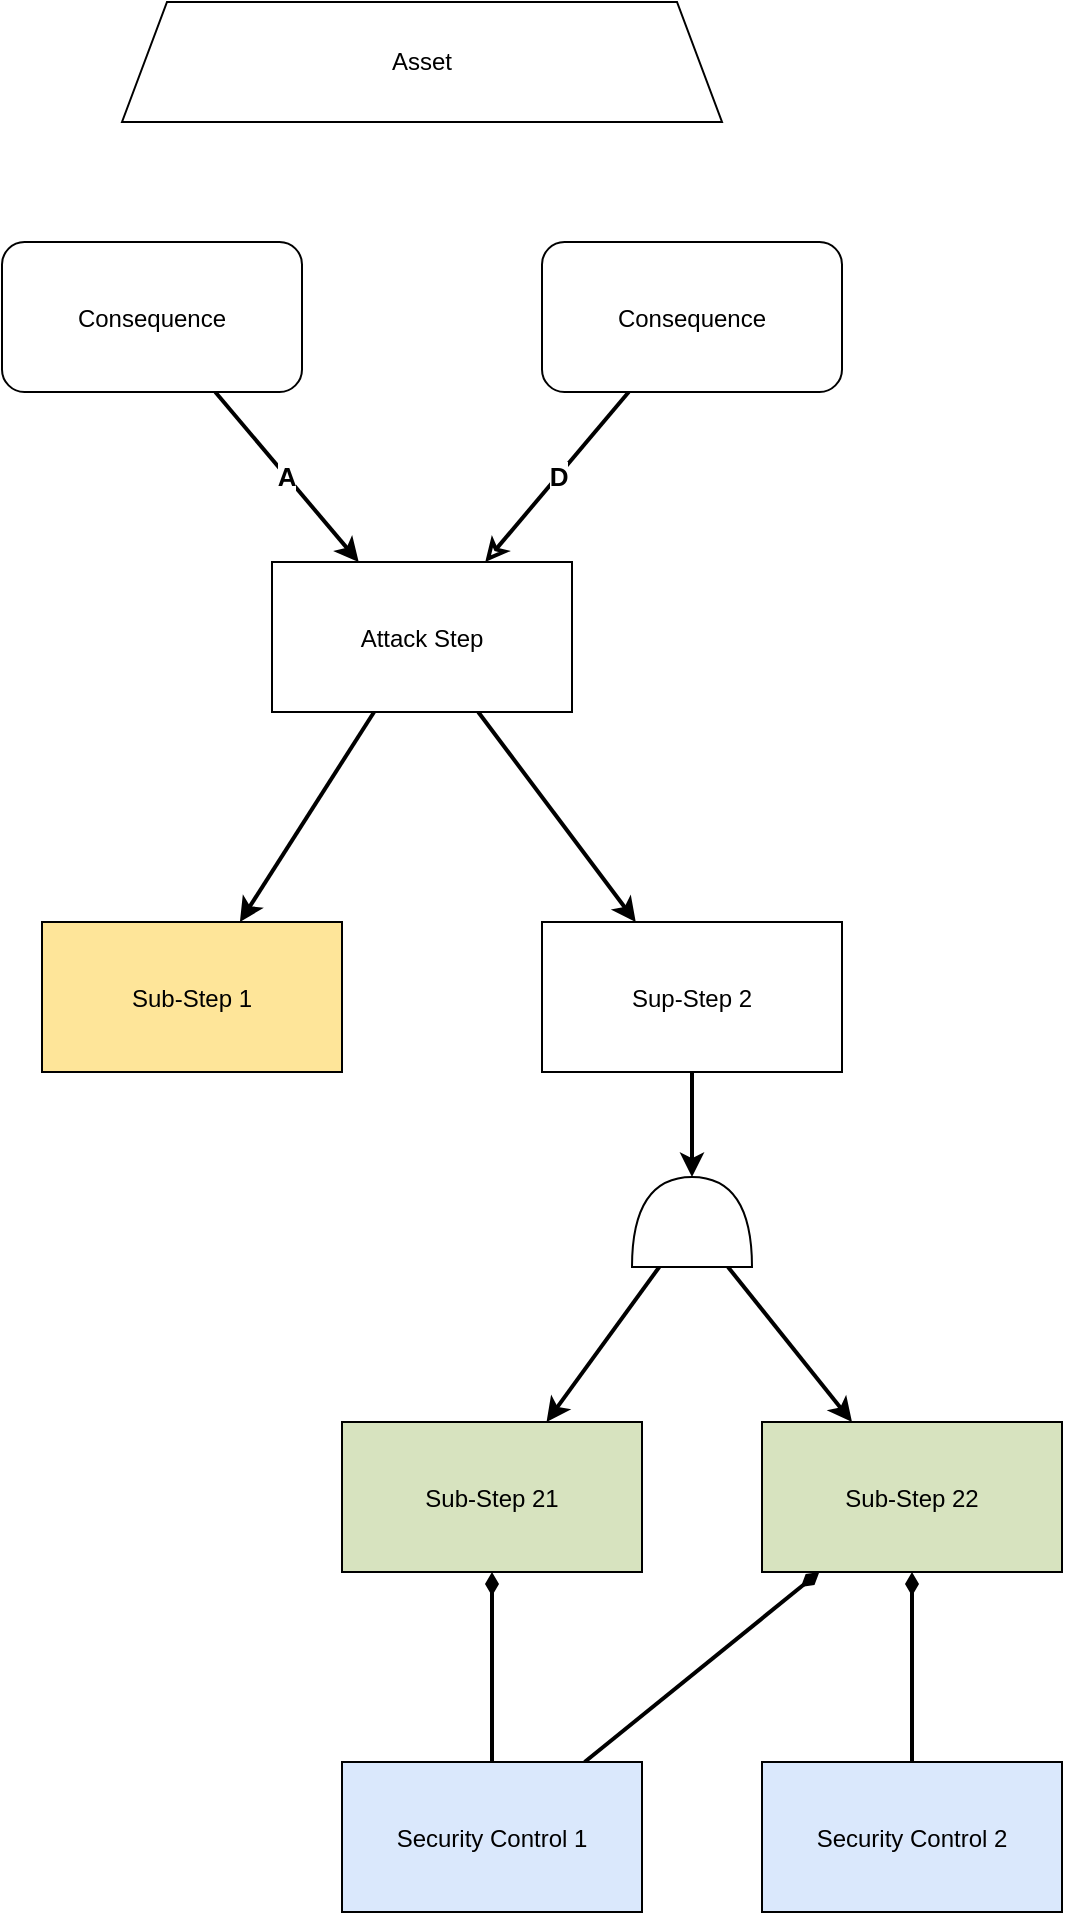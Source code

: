 <mxfile compressed="false" version="18.0.1" type="device">
  <diagram id="zNMCXYOBYckHPa1j1fsk" name="Seite-1">
    <mxGraphModel dx="1102" dy="857" grid="1" gridSize="10" guides="1" tooltips="1" connect="1" arrows="1" fold="1" page="1" pageScale="1" pageWidth="827" pageHeight="1169" math="0" shadow="0">
      <root>
        <object tooltip="" id="0">
          <ag_global_attributes>
            <ag_global_attribute name="Exposure" value="" iconName="lock_circle" min="1" max="3" />
            <ag_global_attribute name="Vulnerability" value="" iconName="shield" min="1" max="3" />
          </ag_global_attributes>
          <ag_attributes />
          <ag_computed_attributes />
          <ag_aggregation_functions>
            <ag_aggregation_function name="default" id="6b1d22791hih8" fn="function (collection) {&#xa;    var worstNodeLike = collection.childAttributes[0];&#xa;    var worstNodeRisk = collection.childAttributes[0];&#xa;    var maxLikelihood = 0;&#xa;    var maxRisk = &quot;L&quot;;&#xa;    var maxImpact = &quot;E&quot;;&#xa;    var hadEdgeWeight = false;&#xa;    var riskMatrix = {&#xa;        &quot;D&quot;: [&quot;L&quot;, &quot;L&quot;, &quot;L&quot;, &quot;M&quot;, &quot;S&quot;],&#xa;        &quot;C&quot;: [&quot;L&quot;, &quot;L&quot;, &quot;M&quot;, &quot;S&quot;, &quot;H&quot;],&#xa;        &quot;B&quot;: [&quot;L&quot;, &quot;M&quot;, &quot;S&quot;, &quot;H&quot;, &quot;E&quot;],&#xa;        &quot;A&quot;: [&quot;M&quot;, &quot;S&quot;, &quot;H&quot;, &quot;H&quot;, &quot;V&quot;]&#xa;    };&#xa;    var edgeWeights = [&quot;D&quot;, &quot;C&quot;, &quot;B&quot;, &quot;A&quot;];&#xa;&#xa;    /*&#xa;    Returns&#xa;        - &lt; 0 if risk1 &lt; risk2&#xa;        - = 0 if risk1 = risk2&#xa;        - &gt; 0 if risk1 &gt; risk2&#xa;        - null if either risk is not in [&quot;L&quot;, &quot;M&quot;, &quot;S&quot;, &quot;H&quot;, &quot;V&quot;]&#xa;    */&#xa;    var compareRisk = function(risk1, risk2) {&#xa;        var values = [&quot;L&quot;, &quot;M&quot;, &quot;S&quot;, &quot;H&quot;, &quot;V&quot;];&#xa;        var index_risk1 = values.indexOf(risk1);&#xa;        var index_risk2 = values.indexOf(risk2);&#xa;&#xa;        if (index_risk1 == -1 || index_risk2 == -1) {&#xa;            return null;&#xa;        }&#xa;        return index_risk1 - index_risk2;&#xa;&#xa;    }&#xa;    collection.childAttributes.forEach(function(child) {&#xa;        var likelihood = 0;&#xa;&#xa;        if (&quot;_likelihood&quot; in child.attributes) {&#xa;            likelihood = child.attributes[&quot;_likelihood&quot;];&#xa;        } else if (&quot;Exposure&quot; in child.attributes &amp;&amp; &quot;Vulnerability&quot; in child.attributes) {&#xa;            likelihood = parseInt(child.attributes[&quot;Exposure&quot;]) + parseInt(child.attributes[&quot;Vulnerability&quot;]) - 1;&#xa;        }&#xa;&#xa;        if (edgeWeights.indexOf(child.edgeWeight) &gt;= 0) {&#xa;            hadEdgeWeight = true;&#xa;            var impact = child.edgeWeight;&#xa;            var risk = riskMatrix[impact][likelihood - 1];&#xa;            if(compareRisk(risk, maxRisk) &gt; 0) {&#xa;                maxRisk = risk;&#xa;                maxImpact = impact;&#xa;                maxLikelihood = likelihood;&#xa;                worstNodeRisk = child;&#xa;            }&#xa;        } else {&#xa;            if (likelihood &gt; maxLikelihood) {&#xa;                maxLikelihood = likelihood;&#xa;                worstNodeLike = child;&#xa;            }&#xa;        }&#xa;    });&#xa;&#xa;    var result = worstNodeLike.attributes;&#xa;    if(hadEdgeWeight) {&#xa;        result = worstNodeRisk.attributes;&#xa;        result._risk = maxRisk;&#xa;    }&#xa;    result._likelihood = maxLikelihood;&#xa;    return result;&#xa;}" />
            <ag_aggregation_function name="AND" id="gf0d4f199018" fn="function(collection){&#xa;&#xa;    var product = 1;&#xa;    var n = 0;&#xa;&#xa;    collection.childAttributes.forEach(function(child){        &#xa;        var likelihood =  parseInt(child.attributes[&quot;Exposure&quot;]) + parseInt(child.attributes[&quot;Vulnerability&quot;]) - 1;&#xa;        n += 1;&#xa;        product *= likelihood;&#xa;    });&#xa;&#xa;    product = Math.ceil(product / Math.pow(5, n-1));&#xa;&#xa;    return {&quot;_likelihood&quot;: product}&#xa;}" />
          </ag_aggregation_functions>
          <ag_computed_attributes_functions>
            <ag_computed_attributes_function name="default" id="dbg60ff69g9a" fn="function(collection){ &#xa;    if (&quot;_risk&quot; in collection.cellAttributes) {  &#xa;        return collection.cellAttributes[&quot;_risk&quot;];  &#xa;    } else if (&quot;_likelihood&quot; in collection.cellAttributes){&#xa;        return collection.cellAttributes[&quot;_likelihood&quot;];&#xa;    } else { &#xa;        return parseInt(collection.cellAttributes[&quot;Exposure&quot;]) + parseInt(collection.cellAttributes[&quot;Vulnerability&quot;]) - 1; &#xa;    } &#xa;}" />
          </ag_computed_attributes_functions>
          <mxCell />
        </object>
        <object tooltip="" id="1">
          <ag_attributes />
          <ag_computed_attributes />
          <mxCell parent="0" />
        </object>
        <object label="Asset" id="746xIQmpy0CREaIetn3r-1">
          <ag_attributes />
          <ag_computed_attributes />
          <mxCell style="whiteSpace=wrap;shape=trapezoid;size=0.075;" vertex="1" parent="1">
            <mxGeometry x="240" y="50" width="300" height="60" as="geometry" />
          </mxCell>
        </object>
        <object label="A" id="746xIQmpy0CREaIetn3r-2">
          <ag_attributes />
          <ag_computed_attributes />
          <mxCell style="rounded=0;orthogonalLoop=1;jettySize=auto;html=1;strokeWidth=2;fontSize=13;fontStyle=1" edge="1" parent="1" source="746xIQmpy0CREaIetn3r-3" target="746xIQmpy0CREaIetn3r-6">
            <mxGeometry relative="1" as="geometry" />
          </mxCell>
        </object>
        <object label="Consequence" id="746xIQmpy0CREaIetn3r-3">
          <ag_aggregation_function_reference ag_aggregation_function_reference="6b1d22791hih8" />
          <ag_computed_attributes_function_reference ag_computed_attributes_function_reference="dbg60ff69g9a" />
          <ag_attributes label="Sub-Step 1" Exposure="1" Vulnerability="1" _likelihood="1" _risk="M" />
          <ag_computed_attributes default="M" />
          <mxCell style="shape=attackgraphs.node;rounded=1" vertex="1" parent="1">
            <mxGeometry x="180" y="170" width="150" height="75" as="geometry" />
          </mxCell>
        </object>
        <object id="746xIQmpy0CREaIetn3r-4">
          <ag_attributes />
          <ag_computed_attributes />
          <mxCell style="rounded=0;orthogonalLoop=1;jettySize=auto;html=1;strokeWidth=2;" edge="1" parent="1" source="746xIQmpy0CREaIetn3r-6" target="746xIQmpy0CREaIetn3r-7">
            <mxGeometry relative="1" as="geometry" />
          </mxCell>
        </object>
        <object id="746xIQmpy0CREaIetn3r-5">
          <ag_attributes />
          <ag_computed_attributes />
          <mxCell style="edgeStyle=none;rounded=0;orthogonalLoop=1;jettySize=auto;html=1;strokeWidth=2;" edge="1" parent="1" source="746xIQmpy0CREaIetn3r-6" target="746xIQmpy0CREaIetn3r-9">
            <mxGeometry relative="1" as="geometry" />
          </mxCell>
        </object>
        <object label="Attack Step" id="746xIQmpy0CREaIetn3r-6">
          <ag_aggregation_function_reference ag_aggregation_function_reference="6b1d22791hih8" />
          <ag_computed_attributes_function_reference ag_computed_attributes_function_reference="dbg60ff69g9a" />
          <ag_attributes label="Sub-Step 1" Exposure="1" Vulnerability="1" _likelihood="1" />
          <ag_computed_attributes default="1" />
          <mxCell style="shape=attackgraphs.node;" vertex="1" parent="1">
            <mxGeometry x="315" y="330" width="150" height="75" as="geometry" />
          </mxCell>
        </object>
        <object label="Sub-Step 1" Exposure="1" Vulnerability="1" id="746xIQmpy0CREaIetn3r-7">
          <ag_aggregation_function_reference ag_aggregation_function_reference="6b1d22791hih8" />
          <ag_computed_attributes_function_reference ag_computed_attributes_function_reference="dbg60ff69g9a" />
          <ag_attributes />
          <ag_computed_attributes default="1" />
          <mxCell style="shape=attackgraphs.node;fillColor=#FEE599" vertex="1" parent="1">
            <mxGeometry x="200" y="510" width="150" height="75" as="geometry" />
          </mxCell>
        </object>
        <object id="746xIQmpy0CREaIetn3r-8">
          <ag_attributes />
          <ag_computed_attributes />
          <mxCell style="edgeStyle=none;rounded=0;orthogonalLoop=1;jettySize=auto;html=1;strokeWidth=2;" edge="1" parent="1" source="746xIQmpy0CREaIetn3r-9" target="746xIQmpy0CREaIetn3r-17">
            <mxGeometry relative="1" as="geometry" />
          </mxCell>
        </object>
        <object label="Sup-Step 2" id="746xIQmpy0CREaIetn3r-9">
          <ag_aggregation_function_reference ag_aggregation_function_reference="6b1d22791hih8" />
          <ag_computed_attributes_function_reference ag_computed_attributes_function_reference="dbg60ff69g9a" />
          <ag_attributes _likelihood="1" />
          <ag_computed_attributes default="1" />
          <mxCell style="shape=attackgraphs.node;" vertex="1" parent="1">
            <mxGeometry x="450" y="510" width="150" height="75" as="geometry" />
          </mxCell>
        </object>
        <object id="746xIQmpy0CREaIetn3r-10">
          <ag_attributes />
          <ag_computed_attributes />
          <mxCell style="edgeStyle=none;rounded=0;orthogonalLoop=1;jettySize=auto;html=1;strokeWidth=2;startArrow=diamondThin;startFill=1;endArrow=none;endFill=0;" edge="1" parent="1" source="746xIQmpy0CREaIetn3r-11" target="746xIQmpy0CREaIetn3r-18">
            <mxGeometry relative="1" as="geometry" />
          </mxCell>
        </object>
        <object label="Sub-Step 21" Exposure="1" Vulnerability="2" id="746xIQmpy0CREaIetn3r-11">
          <ag_aggregation_function_reference ag_aggregation_function_reference="73f575i0ghij5" />
          <ag_computed_attributes_function_reference ag_computed_attributes_function_reference="dbg60ff69g9a" />
          <ag_attributes />
          <ag_computed_attributes default="2" />
          <mxCell style="shape=attackgraphs.node;fillColor=#D7E3BF" vertex="1" parent="1">
            <mxGeometry x="350" y="760" width="150" height="75" as="geometry" />
          </mxCell>
        </object>
        <object id="746xIQmpy0CREaIetn3r-12">
          <ag_attributes />
          <ag_computed_attributes />
          <mxCell style="edgeStyle=none;rounded=0;orthogonalLoop=1;jettySize=auto;html=1;strokeWidth=2;endArrow=none;startArrow=diamondThin;startFill=1;endFill=0;" edge="1" parent="1" source="746xIQmpy0CREaIetn3r-14" target="746xIQmpy0CREaIetn3r-19">
            <mxGeometry relative="1" as="geometry" />
          </mxCell>
        </object>
        <object id="746xIQmpy0CREaIetn3r-13">
          <ag_attributes />
          <ag_computed_attributes />
          <mxCell style="edgeStyle=none;rounded=0;orthogonalLoop=1;jettySize=auto;html=1;strokeWidth=2;fontSize=13;startArrow=diamondThin;startFill=1;endArrow=none;endFill=0;" edge="1" parent="1" source="746xIQmpy0CREaIetn3r-14" target="746xIQmpy0CREaIetn3r-18">
            <mxGeometry relative="1" as="geometry" />
          </mxCell>
        </object>
        <object label="Sub-Step 22" Exposure="2" Vulnerability="1" id="746xIQmpy0CREaIetn3r-14">
          <ag_aggregation_function_reference ag_aggregation_function_reference="73f575i0ghij5" />
          <ag_computed_attributes_function_reference ag_computed_attributes_function_reference="dbg60ff69g9a" />
          <ag_attributes />
          <ag_computed_attributes default="2" />
          <mxCell style="shape=attackgraphs.node;fillColor=#D7E3BF" vertex="1" parent="1">
            <mxGeometry x="560" y="760" width="150" height="75" as="geometry" />
          </mxCell>
        </object>
        <object id="746xIQmpy0CREaIetn3r-15">
          <ag_attributes />
          <ag_computed_attributes />
          <mxCell style="edgeStyle=none;rounded=0;orthogonalLoop=1;jettySize=auto;html=1;strokeWidth=2;" edge="1" parent="1" source="746xIQmpy0CREaIetn3r-17" target="746xIQmpy0CREaIetn3r-11">
            <mxGeometry relative="1" as="geometry" />
          </mxCell>
        </object>
        <object id="746xIQmpy0CREaIetn3r-16">
          <ag_attributes />
          <ag_computed_attributes />
          <mxCell style="edgeStyle=none;rounded=0;orthogonalLoop=1;jettySize=auto;html=1;strokeWidth=2;" edge="1" parent="1" source="746xIQmpy0CREaIetn3r-17" target="746xIQmpy0CREaIetn3r-14">
            <mxGeometry relative="1" as="geometry" />
          </mxCell>
        </object>
        <object id="746xIQmpy0CREaIetn3r-17">
          <ag_aggregation_function_reference ag_aggregation_function_reference="gf0d4f199018" />
          <ag_attributes _likelihood="1" />
          <ag_computed_attributes />
          <mxCell style="shape=or;whiteSpace=wrap;html=1;rotation=-90;" vertex="1" parent="1">
            <mxGeometry x="502.5" y="630" width="45" height="60" as="geometry" />
          </mxCell>
        </object>
        <object label="Security Control 1" Exposure="" Vulnerability="" id="746xIQmpy0CREaIetn3r-18">
          <ag_attributes />
          <ag_computed_attributes />
          <mxCell style="shape=attackgraphs.node;fillColor=#DAE8FC" vertex="1" parent="1">
            <mxGeometry x="350" y="930" width="150" height="75" as="geometry" />
          </mxCell>
        </object>
        <object label="Security Control 2" Exposure="" Vulnerability="" id="746xIQmpy0CREaIetn3r-19">
          <ag_attributes />
          <ag_computed_attributes />
          <mxCell style="shape=attackgraphs.node;fillColor=#DAE8FC" vertex="1" parent="1">
            <mxGeometry x="560" y="930" width="150" height="75" as="geometry" />
          </mxCell>
        </object>
        <object label="D" id="746xIQmpy0CREaIetn3r-20">
          <ag_attributes />
          <ag_computed_attributes />
          <mxCell style="edgeStyle=none;rounded=0;orthogonalLoop=1;jettySize=auto;html=1;strokeWidth=2;fontSize=13;startArrow=none;startFill=0;endArrow=classic;endFill=0;fontStyle=1;" edge="1" parent="1" source="746xIQmpy0CREaIetn3r-21" target="746xIQmpy0CREaIetn3r-6">
            <mxGeometry relative="1" as="geometry" />
          </mxCell>
        </object>
        <object label="Consequence" id="746xIQmpy0CREaIetn3r-21">
          <ag_aggregation_function_reference ag_aggregation_function_reference="6b1d22791hih8" />
          <ag_computed_attributes_function_reference ag_computed_attributes_function_reference="dbg60ff69g9a" />
          <ag_attributes label="Sub-Step 1" Exposure="1" Vulnerability="1" _likelihood="0" _risk="L" />
          <ag_computed_attributes default="L" />
          <mxCell style="shape=attackgraphs.node;rounded=1" vertex="1" parent="1">
            <mxGeometry x="450" y="170" width="150" height="75" as="geometry" />
          </mxCell>
        </object>
      </root>
    </mxGraphModel>
  </diagram>
</mxfile>
